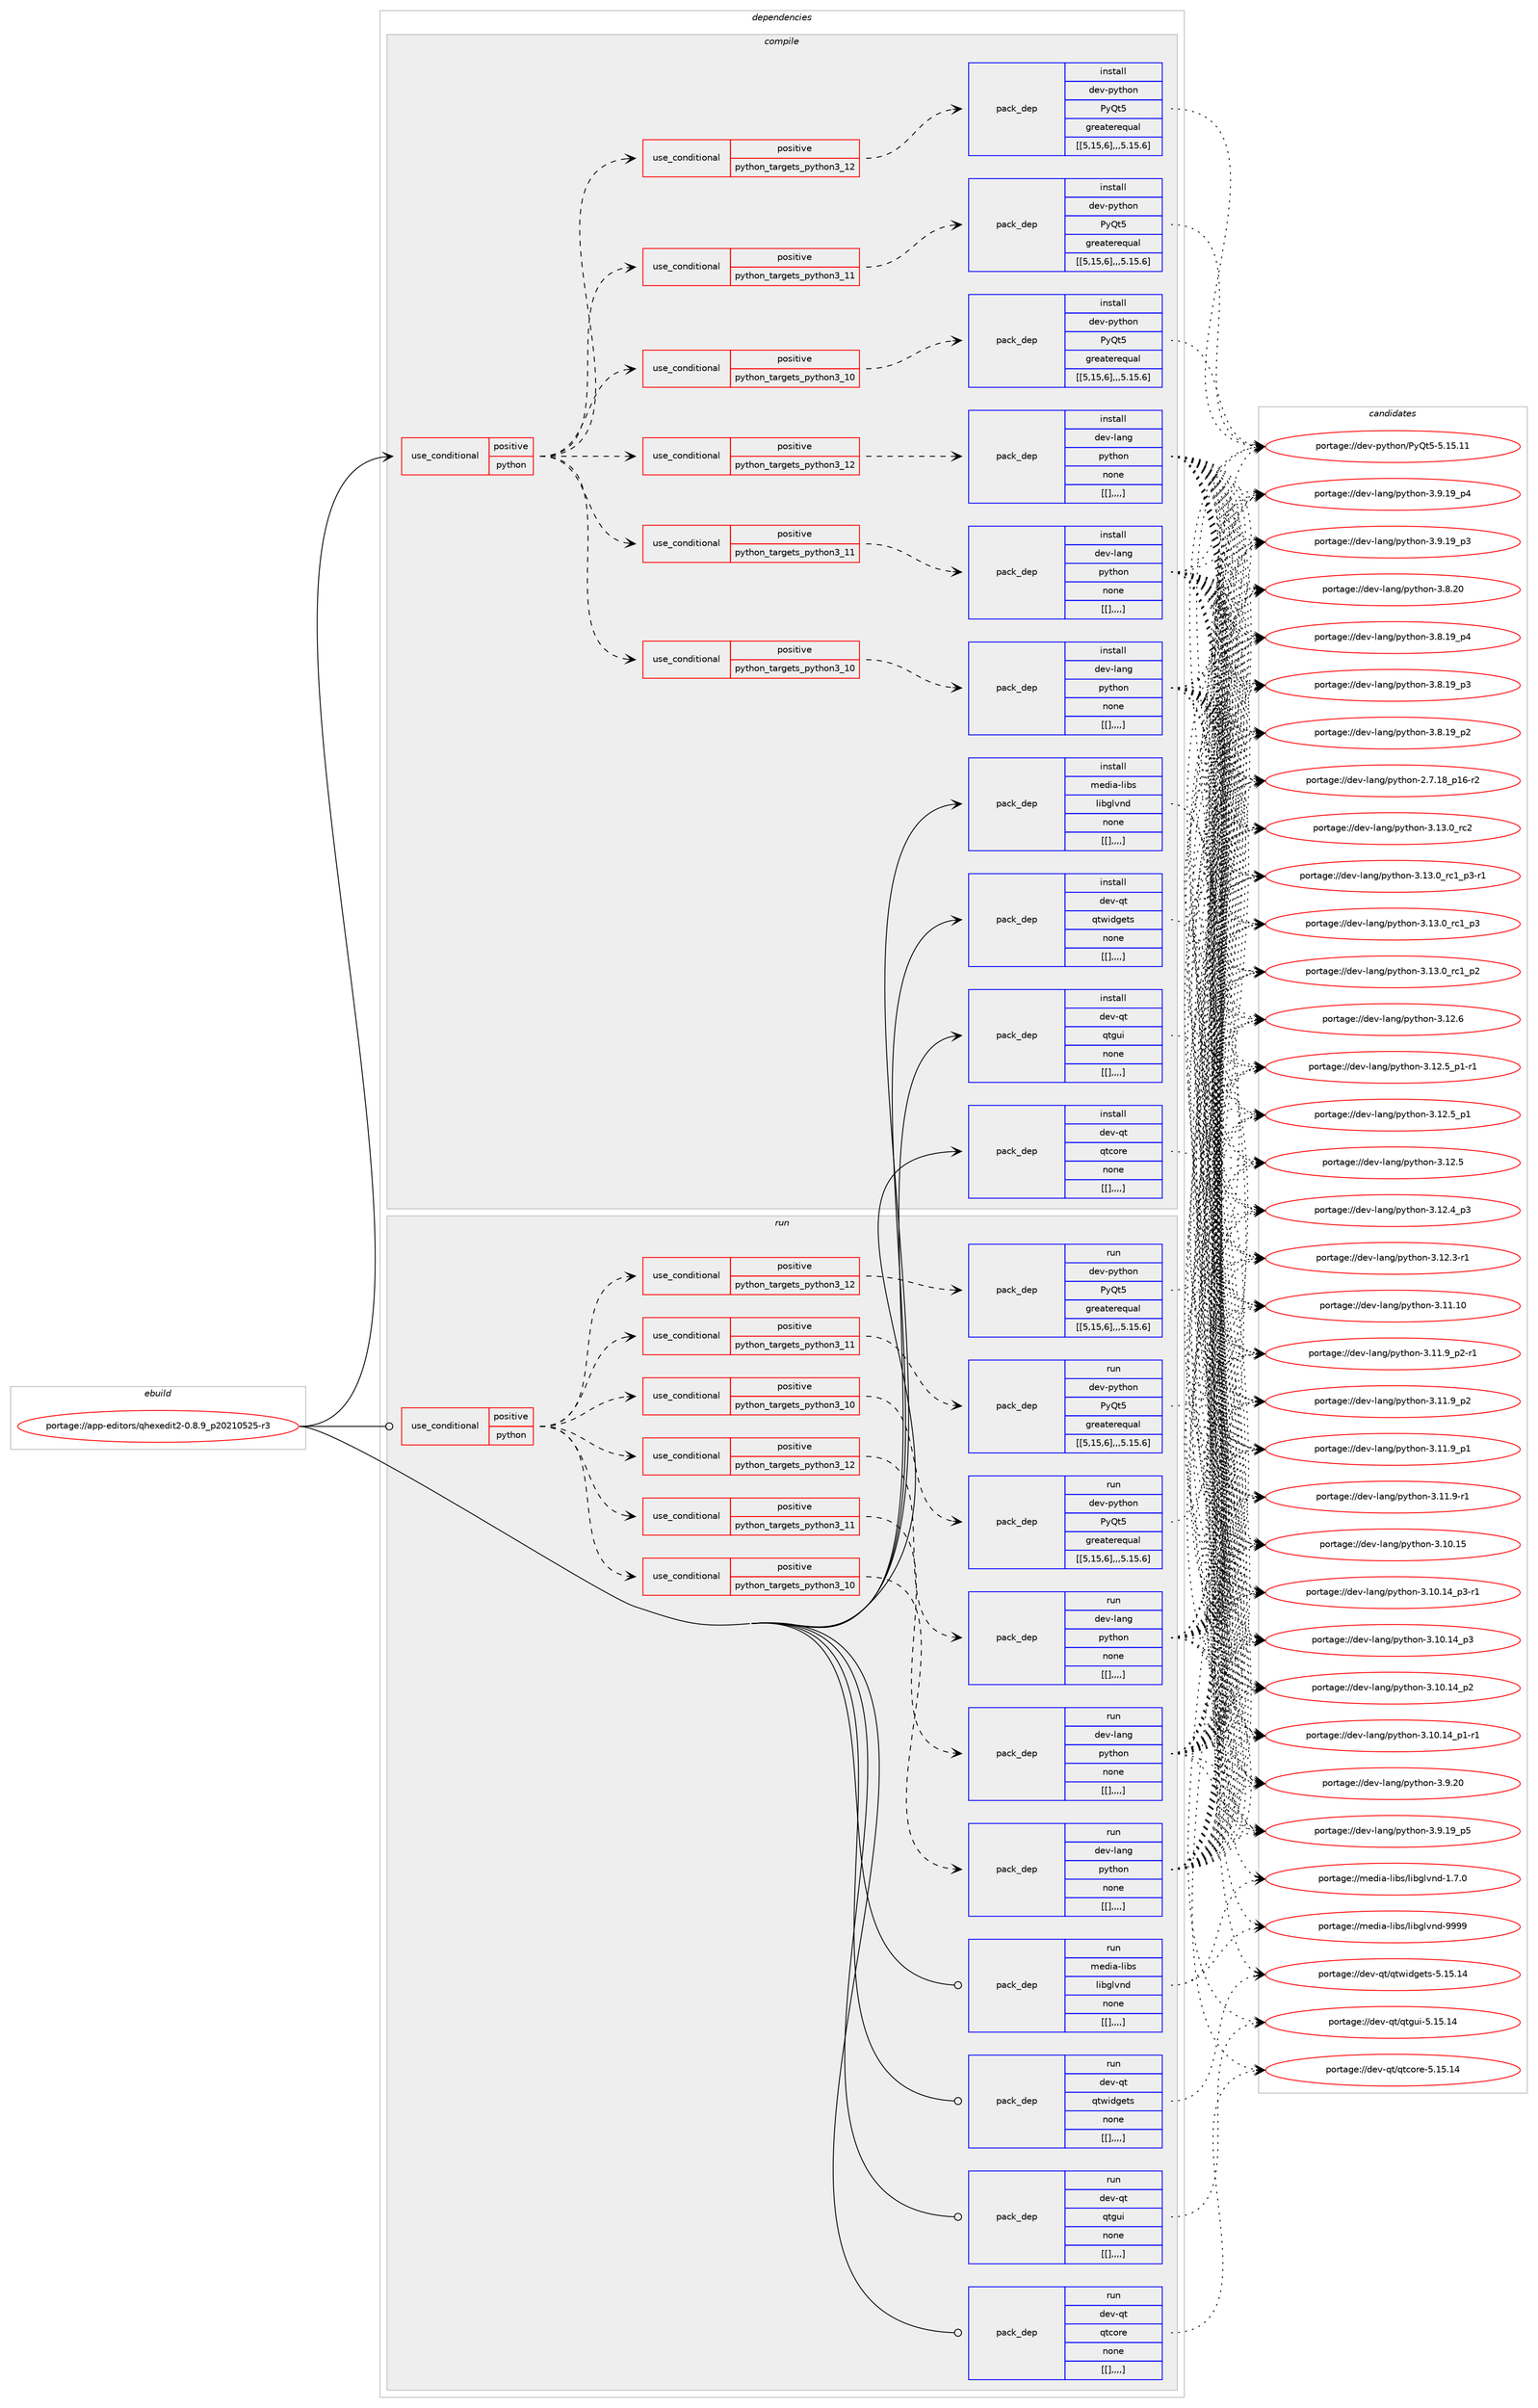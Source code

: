 digraph prolog {

# *************
# Graph options
# *************

newrank=true;
concentrate=true;
compound=true;
graph [rankdir=LR,fontname=Helvetica,fontsize=10,ranksep=1.5];#, ranksep=2.5, nodesep=0.2];
edge  [arrowhead=vee];
node  [fontname=Helvetica,fontsize=10];

# **********
# The ebuild
# **********

subgraph cluster_leftcol {
color=gray;
label=<<i>ebuild</i>>;
id [label="portage://app-editors/qhexedit2-0.8.9_p20210525-r3", color=red, width=4, href="../app-editors/qhexedit2-0.8.9_p20210525-r3.svg"];
}

# ****************
# The dependencies
# ****************

subgraph cluster_midcol {
color=gray;
label=<<i>dependencies</i>>;
subgraph cluster_compile {
fillcolor="#eeeeee";
style=filled;
label=<<i>compile</i>>;
subgraph cond5835 {
dependency20940 [label=<<TABLE BORDER="0" CELLBORDER="1" CELLSPACING="0" CELLPADDING="4"><TR><TD ROWSPAN="3" CELLPADDING="10">use_conditional</TD></TR><TR><TD>positive</TD></TR><TR><TD>python</TD></TR></TABLE>>, shape=none, color=red];
subgraph cond5836 {
dependency20941 [label=<<TABLE BORDER="0" CELLBORDER="1" CELLSPACING="0" CELLPADDING="4"><TR><TD ROWSPAN="3" CELLPADDING="10">use_conditional</TD></TR><TR><TD>positive</TD></TR><TR><TD>python_targets_python3_10</TD></TR></TABLE>>, shape=none, color=red];
subgraph pack14985 {
dependency20942 [label=<<TABLE BORDER="0" CELLBORDER="1" CELLSPACING="0" CELLPADDING="4" WIDTH="220"><TR><TD ROWSPAN="6" CELLPADDING="30">pack_dep</TD></TR><TR><TD WIDTH="110">install</TD></TR><TR><TD>dev-lang</TD></TR><TR><TD>python</TD></TR><TR><TD>none</TD></TR><TR><TD>[[],,,,]</TD></TR></TABLE>>, shape=none, color=blue];
}
dependency20941:e -> dependency20942:w [weight=20,style="dashed",arrowhead="vee"];
}
dependency20940:e -> dependency20941:w [weight=20,style="dashed",arrowhead="vee"];
subgraph cond5837 {
dependency20943 [label=<<TABLE BORDER="0" CELLBORDER="1" CELLSPACING="0" CELLPADDING="4"><TR><TD ROWSPAN="3" CELLPADDING="10">use_conditional</TD></TR><TR><TD>positive</TD></TR><TR><TD>python_targets_python3_11</TD></TR></TABLE>>, shape=none, color=red];
subgraph pack14986 {
dependency20944 [label=<<TABLE BORDER="0" CELLBORDER="1" CELLSPACING="0" CELLPADDING="4" WIDTH="220"><TR><TD ROWSPAN="6" CELLPADDING="30">pack_dep</TD></TR><TR><TD WIDTH="110">install</TD></TR><TR><TD>dev-lang</TD></TR><TR><TD>python</TD></TR><TR><TD>none</TD></TR><TR><TD>[[],,,,]</TD></TR></TABLE>>, shape=none, color=blue];
}
dependency20943:e -> dependency20944:w [weight=20,style="dashed",arrowhead="vee"];
}
dependency20940:e -> dependency20943:w [weight=20,style="dashed",arrowhead="vee"];
subgraph cond5838 {
dependency20945 [label=<<TABLE BORDER="0" CELLBORDER="1" CELLSPACING="0" CELLPADDING="4"><TR><TD ROWSPAN="3" CELLPADDING="10">use_conditional</TD></TR><TR><TD>positive</TD></TR><TR><TD>python_targets_python3_12</TD></TR></TABLE>>, shape=none, color=red];
subgraph pack14987 {
dependency20946 [label=<<TABLE BORDER="0" CELLBORDER="1" CELLSPACING="0" CELLPADDING="4" WIDTH="220"><TR><TD ROWSPAN="6" CELLPADDING="30">pack_dep</TD></TR><TR><TD WIDTH="110">install</TD></TR><TR><TD>dev-lang</TD></TR><TR><TD>python</TD></TR><TR><TD>none</TD></TR><TR><TD>[[],,,,]</TD></TR></TABLE>>, shape=none, color=blue];
}
dependency20945:e -> dependency20946:w [weight=20,style="dashed",arrowhead="vee"];
}
dependency20940:e -> dependency20945:w [weight=20,style="dashed",arrowhead="vee"];
subgraph cond5839 {
dependency20947 [label=<<TABLE BORDER="0" CELLBORDER="1" CELLSPACING="0" CELLPADDING="4"><TR><TD ROWSPAN="3" CELLPADDING="10">use_conditional</TD></TR><TR><TD>positive</TD></TR><TR><TD>python_targets_python3_10</TD></TR></TABLE>>, shape=none, color=red];
subgraph pack14988 {
dependency20948 [label=<<TABLE BORDER="0" CELLBORDER="1" CELLSPACING="0" CELLPADDING="4" WIDTH="220"><TR><TD ROWSPAN="6" CELLPADDING="30">pack_dep</TD></TR><TR><TD WIDTH="110">install</TD></TR><TR><TD>dev-python</TD></TR><TR><TD>PyQt5</TD></TR><TR><TD>greaterequal</TD></TR><TR><TD>[[5,15,6],,,5.15.6]</TD></TR></TABLE>>, shape=none, color=blue];
}
dependency20947:e -> dependency20948:w [weight=20,style="dashed",arrowhead="vee"];
}
dependency20940:e -> dependency20947:w [weight=20,style="dashed",arrowhead="vee"];
subgraph cond5840 {
dependency20949 [label=<<TABLE BORDER="0" CELLBORDER="1" CELLSPACING="0" CELLPADDING="4"><TR><TD ROWSPAN="3" CELLPADDING="10">use_conditional</TD></TR><TR><TD>positive</TD></TR><TR><TD>python_targets_python3_11</TD></TR></TABLE>>, shape=none, color=red];
subgraph pack14989 {
dependency20950 [label=<<TABLE BORDER="0" CELLBORDER="1" CELLSPACING="0" CELLPADDING="4" WIDTH="220"><TR><TD ROWSPAN="6" CELLPADDING="30">pack_dep</TD></TR><TR><TD WIDTH="110">install</TD></TR><TR><TD>dev-python</TD></TR><TR><TD>PyQt5</TD></TR><TR><TD>greaterequal</TD></TR><TR><TD>[[5,15,6],,,5.15.6]</TD></TR></TABLE>>, shape=none, color=blue];
}
dependency20949:e -> dependency20950:w [weight=20,style="dashed",arrowhead="vee"];
}
dependency20940:e -> dependency20949:w [weight=20,style="dashed",arrowhead="vee"];
subgraph cond5841 {
dependency20951 [label=<<TABLE BORDER="0" CELLBORDER="1" CELLSPACING="0" CELLPADDING="4"><TR><TD ROWSPAN="3" CELLPADDING="10">use_conditional</TD></TR><TR><TD>positive</TD></TR><TR><TD>python_targets_python3_12</TD></TR></TABLE>>, shape=none, color=red];
subgraph pack14990 {
dependency20952 [label=<<TABLE BORDER="0" CELLBORDER="1" CELLSPACING="0" CELLPADDING="4" WIDTH="220"><TR><TD ROWSPAN="6" CELLPADDING="30">pack_dep</TD></TR><TR><TD WIDTH="110">install</TD></TR><TR><TD>dev-python</TD></TR><TR><TD>PyQt5</TD></TR><TR><TD>greaterequal</TD></TR><TR><TD>[[5,15,6],,,5.15.6]</TD></TR></TABLE>>, shape=none, color=blue];
}
dependency20951:e -> dependency20952:w [weight=20,style="dashed",arrowhead="vee"];
}
dependency20940:e -> dependency20951:w [weight=20,style="dashed",arrowhead="vee"];
}
id:e -> dependency20940:w [weight=20,style="solid",arrowhead="vee"];
subgraph pack14991 {
dependency20953 [label=<<TABLE BORDER="0" CELLBORDER="1" CELLSPACING="0" CELLPADDING="4" WIDTH="220"><TR><TD ROWSPAN="6" CELLPADDING="30">pack_dep</TD></TR><TR><TD WIDTH="110">install</TD></TR><TR><TD>dev-qt</TD></TR><TR><TD>qtcore</TD></TR><TR><TD>none</TD></TR><TR><TD>[[],,,,]</TD></TR></TABLE>>, shape=none, color=blue];
}
id:e -> dependency20953:w [weight=20,style="solid",arrowhead="vee"];
subgraph pack14992 {
dependency20954 [label=<<TABLE BORDER="0" CELLBORDER="1" CELLSPACING="0" CELLPADDING="4" WIDTH="220"><TR><TD ROWSPAN="6" CELLPADDING="30">pack_dep</TD></TR><TR><TD WIDTH="110">install</TD></TR><TR><TD>dev-qt</TD></TR><TR><TD>qtgui</TD></TR><TR><TD>none</TD></TR><TR><TD>[[],,,,]</TD></TR></TABLE>>, shape=none, color=blue];
}
id:e -> dependency20954:w [weight=20,style="solid",arrowhead="vee"];
subgraph pack14993 {
dependency20955 [label=<<TABLE BORDER="0" CELLBORDER="1" CELLSPACING="0" CELLPADDING="4" WIDTH="220"><TR><TD ROWSPAN="6" CELLPADDING="30">pack_dep</TD></TR><TR><TD WIDTH="110">install</TD></TR><TR><TD>dev-qt</TD></TR><TR><TD>qtwidgets</TD></TR><TR><TD>none</TD></TR><TR><TD>[[],,,,]</TD></TR></TABLE>>, shape=none, color=blue];
}
id:e -> dependency20955:w [weight=20,style="solid",arrowhead="vee"];
subgraph pack14994 {
dependency20956 [label=<<TABLE BORDER="0" CELLBORDER="1" CELLSPACING="0" CELLPADDING="4" WIDTH="220"><TR><TD ROWSPAN="6" CELLPADDING="30">pack_dep</TD></TR><TR><TD WIDTH="110">install</TD></TR><TR><TD>media-libs</TD></TR><TR><TD>libglvnd</TD></TR><TR><TD>none</TD></TR><TR><TD>[[],,,,]</TD></TR></TABLE>>, shape=none, color=blue];
}
id:e -> dependency20956:w [weight=20,style="solid",arrowhead="vee"];
}
subgraph cluster_compileandrun {
fillcolor="#eeeeee";
style=filled;
label=<<i>compile and run</i>>;
}
subgraph cluster_run {
fillcolor="#eeeeee";
style=filled;
label=<<i>run</i>>;
subgraph cond5842 {
dependency20957 [label=<<TABLE BORDER="0" CELLBORDER="1" CELLSPACING="0" CELLPADDING="4"><TR><TD ROWSPAN="3" CELLPADDING="10">use_conditional</TD></TR><TR><TD>positive</TD></TR><TR><TD>python</TD></TR></TABLE>>, shape=none, color=red];
subgraph cond5843 {
dependency20958 [label=<<TABLE BORDER="0" CELLBORDER="1" CELLSPACING="0" CELLPADDING="4"><TR><TD ROWSPAN="3" CELLPADDING="10">use_conditional</TD></TR><TR><TD>positive</TD></TR><TR><TD>python_targets_python3_10</TD></TR></TABLE>>, shape=none, color=red];
subgraph pack14995 {
dependency20959 [label=<<TABLE BORDER="0" CELLBORDER="1" CELLSPACING="0" CELLPADDING="4" WIDTH="220"><TR><TD ROWSPAN="6" CELLPADDING="30">pack_dep</TD></TR><TR><TD WIDTH="110">run</TD></TR><TR><TD>dev-lang</TD></TR><TR><TD>python</TD></TR><TR><TD>none</TD></TR><TR><TD>[[],,,,]</TD></TR></TABLE>>, shape=none, color=blue];
}
dependency20958:e -> dependency20959:w [weight=20,style="dashed",arrowhead="vee"];
}
dependency20957:e -> dependency20958:w [weight=20,style="dashed",arrowhead="vee"];
subgraph cond5844 {
dependency20960 [label=<<TABLE BORDER="0" CELLBORDER="1" CELLSPACING="0" CELLPADDING="4"><TR><TD ROWSPAN="3" CELLPADDING="10">use_conditional</TD></TR><TR><TD>positive</TD></TR><TR><TD>python_targets_python3_11</TD></TR></TABLE>>, shape=none, color=red];
subgraph pack14996 {
dependency20961 [label=<<TABLE BORDER="0" CELLBORDER="1" CELLSPACING="0" CELLPADDING="4" WIDTH="220"><TR><TD ROWSPAN="6" CELLPADDING="30">pack_dep</TD></TR><TR><TD WIDTH="110">run</TD></TR><TR><TD>dev-lang</TD></TR><TR><TD>python</TD></TR><TR><TD>none</TD></TR><TR><TD>[[],,,,]</TD></TR></TABLE>>, shape=none, color=blue];
}
dependency20960:e -> dependency20961:w [weight=20,style="dashed",arrowhead="vee"];
}
dependency20957:e -> dependency20960:w [weight=20,style="dashed",arrowhead="vee"];
subgraph cond5845 {
dependency20962 [label=<<TABLE BORDER="0" CELLBORDER="1" CELLSPACING="0" CELLPADDING="4"><TR><TD ROWSPAN="3" CELLPADDING="10">use_conditional</TD></TR><TR><TD>positive</TD></TR><TR><TD>python_targets_python3_12</TD></TR></TABLE>>, shape=none, color=red];
subgraph pack14997 {
dependency20963 [label=<<TABLE BORDER="0" CELLBORDER="1" CELLSPACING="0" CELLPADDING="4" WIDTH="220"><TR><TD ROWSPAN="6" CELLPADDING="30">pack_dep</TD></TR><TR><TD WIDTH="110">run</TD></TR><TR><TD>dev-lang</TD></TR><TR><TD>python</TD></TR><TR><TD>none</TD></TR><TR><TD>[[],,,,]</TD></TR></TABLE>>, shape=none, color=blue];
}
dependency20962:e -> dependency20963:w [weight=20,style="dashed",arrowhead="vee"];
}
dependency20957:e -> dependency20962:w [weight=20,style="dashed",arrowhead="vee"];
subgraph cond5846 {
dependency20964 [label=<<TABLE BORDER="0" CELLBORDER="1" CELLSPACING="0" CELLPADDING="4"><TR><TD ROWSPAN="3" CELLPADDING="10">use_conditional</TD></TR><TR><TD>positive</TD></TR><TR><TD>python_targets_python3_10</TD></TR></TABLE>>, shape=none, color=red];
subgraph pack14998 {
dependency20965 [label=<<TABLE BORDER="0" CELLBORDER="1" CELLSPACING="0" CELLPADDING="4" WIDTH="220"><TR><TD ROWSPAN="6" CELLPADDING="30">pack_dep</TD></TR><TR><TD WIDTH="110">run</TD></TR><TR><TD>dev-python</TD></TR><TR><TD>PyQt5</TD></TR><TR><TD>greaterequal</TD></TR><TR><TD>[[5,15,6],,,5.15.6]</TD></TR></TABLE>>, shape=none, color=blue];
}
dependency20964:e -> dependency20965:w [weight=20,style="dashed",arrowhead="vee"];
}
dependency20957:e -> dependency20964:w [weight=20,style="dashed",arrowhead="vee"];
subgraph cond5847 {
dependency20966 [label=<<TABLE BORDER="0" CELLBORDER="1" CELLSPACING="0" CELLPADDING="4"><TR><TD ROWSPAN="3" CELLPADDING="10">use_conditional</TD></TR><TR><TD>positive</TD></TR><TR><TD>python_targets_python3_11</TD></TR></TABLE>>, shape=none, color=red];
subgraph pack14999 {
dependency20967 [label=<<TABLE BORDER="0" CELLBORDER="1" CELLSPACING="0" CELLPADDING="4" WIDTH="220"><TR><TD ROWSPAN="6" CELLPADDING="30">pack_dep</TD></TR><TR><TD WIDTH="110">run</TD></TR><TR><TD>dev-python</TD></TR><TR><TD>PyQt5</TD></TR><TR><TD>greaterequal</TD></TR><TR><TD>[[5,15,6],,,5.15.6]</TD></TR></TABLE>>, shape=none, color=blue];
}
dependency20966:e -> dependency20967:w [weight=20,style="dashed",arrowhead="vee"];
}
dependency20957:e -> dependency20966:w [weight=20,style="dashed",arrowhead="vee"];
subgraph cond5848 {
dependency20968 [label=<<TABLE BORDER="0" CELLBORDER="1" CELLSPACING="0" CELLPADDING="4"><TR><TD ROWSPAN="3" CELLPADDING="10">use_conditional</TD></TR><TR><TD>positive</TD></TR><TR><TD>python_targets_python3_12</TD></TR></TABLE>>, shape=none, color=red];
subgraph pack15000 {
dependency20969 [label=<<TABLE BORDER="0" CELLBORDER="1" CELLSPACING="0" CELLPADDING="4" WIDTH="220"><TR><TD ROWSPAN="6" CELLPADDING="30">pack_dep</TD></TR><TR><TD WIDTH="110">run</TD></TR><TR><TD>dev-python</TD></TR><TR><TD>PyQt5</TD></TR><TR><TD>greaterequal</TD></TR><TR><TD>[[5,15,6],,,5.15.6]</TD></TR></TABLE>>, shape=none, color=blue];
}
dependency20968:e -> dependency20969:w [weight=20,style="dashed",arrowhead="vee"];
}
dependency20957:e -> dependency20968:w [weight=20,style="dashed",arrowhead="vee"];
}
id:e -> dependency20957:w [weight=20,style="solid",arrowhead="odot"];
subgraph pack15001 {
dependency20970 [label=<<TABLE BORDER="0" CELLBORDER="1" CELLSPACING="0" CELLPADDING="4" WIDTH="220"><TR><TD ROWSPAN="6" CELLPADDING="30">pack_dep</TD></TR><TR><TD WIDTH="110">run</TD></TR><TR><TD>dev-qt</TD></TR><TR><TD>qtcore</TD></TR><TR><TD>none</TD></TR><TR><TD>[[],,,,]</TD></TR></TABLE>>, shape=none, color=blue];
}
id:e -> dependency20970:w [weight=20,style="solid",arrowhead="odot"];
subgraph pack15002 {
dependency20971 [label=<<TABLE BORDER="0" CELLBORDER="1" CELLSPACING="0" CELLPADDING="4" WIDTH="220"><TR><TD ROWSPAN="6" CELLPADDING="30">pack_dep</TD></TR><TR><TD WIDTH="110">run</TD></TR><TR><TD>dev-qt</TD></TR><TR><TD>qtgui</TD></TR><TR><TD>none</TD></TR><TR><TD>[[],,,,]</TD></TR></TABLE>>, shape=none, color=blue];
}
id:e -> dependency20971:w [weight=20,style="solid",arrowhead="odot"];
subgraph pack15003 {
dependency20972 [label=<<TABLE BORDER="0" CELLBORDER="1" CELLSPACING="0" CELLPADDING="4" WIDTH="220"><TR><TD ROWSPAN="6" CELLPADDING="30">pack_dep</TD></TR><TR><TD WIDTH="110">run</TD></TR><TR><TD>dev-qt</TD></TR><TR><TD>qtwidgets</TD></TR><TR><TD>none</TD></TR><TR><TD>[[],,,,]</TD></TR></TABLE>>, shape=none, color=blue];
}
id:e -> dependency20972:w [weight=20,style="solid",arrowhead="odot"];
subgraph pack15004 {
dependency20973 [label=<<TABLE BORDER="0" CELLBORDER="1" CELLSPACING="0" CELLPADDING="4" WIDTH="220"><TR><TD ROWSPAN="6" CELLPADDING="30">pack_dep</TD></TR><TR><TD WIDTH="110">run</TD></TR><TR><TD>media-libs</TD></TR><TR><TD>libglvnd</TD></TR><TR><TD>none</TD></TR><TR><TD>[[],,,,]</TD></TR></TABLE>>, shape=none, color=blue];
}
id:e -> dependency20973:w [weight=20,style="solid",arrowhead="odot"];
}
}

# **************
# The candidates
# **************

subgraph cluster_choices {
rank=same;
color=gray;
label=<<i>candidates</i>>;

subgraph choice14985 {
color=black;
nodesep=1;
choice10010111845108971101034711212111610411111045514649514648951149950 [label="portage://dev-lang/python-3.13.0_rc2", color=red, width=4,href="../dev-lang/python-3.13.0_rc2.svg"];
choice1001011184510897110103471121211161041111104551464951464895114994995112514511449 [label="portage://dev-lang/python-3.13.0_rc1_p3-r1", color=red, width=4,href="../dev-lang/python-3.13.0_rc1_p3-r1.svg"];
choice100101118451089711010347112121116104111110455146495146489511499499511251 [label="portage://dev-lang/python-3.13.0_rc1_p3", color=red, width=4,href="../dev-lang/python-3.13.0_rc1_p3.svg"];
choice100101118451089711010347112121116104111110455146495146489511499499511250 [label="portage://dev-lang/python-3.13.0_rc1_p2", color=red, width=4,href="../dev-lang/python-3.13.0_rc1_p2.svg"];
choice10010111845108971101034711212111610411111045514649504654 [label="portage://dev-lang/python-3.12.6", color=red, width=4,href="../dev-lang/python-3.12.6.svg"];
choice1001011184510897110103471121211161041111104551464950465395112494511449 [label="portage://dev-lang/python-3.12.5_p1-r1", color=red, width=4,href="../dev-lang/python-3.12.5_p1-r1.svg"];
choice100101118451089711010347112121116104111110455146495046539511249 [label="portage://dev-lang/python-3.12.5_p1", color=red, width=4,href="../dev-lang/python-3.12.5_p1.svg"];
choice10010111845108971101034711212111610411111045514649504653 [label="portage://dev-lang/python-3.12.5", color=red, width=4,href="../dev-lang/python-3.12.5.svg"];
choice100101118451089711010347112121116104111110455146495046529511251 [label="portage://dev-lang/python-3.12.4_p3", color=red, width=4,href="../dev-lang/python-3.12.4_p3.svg"];
choice100101118451089711010347112121116104111110455146495046514511449 [label="portage://dev-lang/python-3.12.3-r1", color=red, width=4,href="../dev-lang/python-3.12.3-r1.svg"];
choice1001011184510897110103471121211161041111104551464949464948 [label="portage://dev-lang/python-3.11.10", color=red, width=4,href="../dev-lang/python-3.11.10.svg"];
choice1001011184510897110103471121211161041111104551464949465795112504511449 [label="portage://dev-lang/python-3.11.9_p2-r1", color=red, width=4,href="../dev-lang/python-3.11.9_p2-r1.svg"];
choice100101118451089711010347112121116104111110455146494946579511250 [label="portage://dev-lang/python-3.11.9_p2", color=red, width=4,href="../dev-lang/python-3.11.9_p2.svg"];
choice100101118451089711010347112121116104111110455146494946579511249 [label="portage://dev-lang/python-3.11.9_p1", color=red, width=4,href="../dev-lang/python-3.11.9_p1.svg"];
choice100101118451089711010347112121116104111110455146494946574511449 [label="portage://dev-lang/python-3.11.9-r1", color=red, width=4,href="../dev-lang/python-3.11.9-r1.svg"];
choice1001011184510897110103471121211161041111104551464948464953 [label="portage://dev-lang/python-3.10.15", color=red, width=4,href="../dev-lang/python-3.10.15.svg"];
choice100101118451089711010347112121116104111110455146494846495295112514511449 [label="portage://dev-lang/python-3.10.14_p3-r1", color=red, width=4,href="../dev-lang/python-3.10.14_p3-r1.svg"];
choice10010111845108971101034711212111610411111045514649484649529511251 [label="portage://dev-lang/python-3.10.14_p3", color=red, width=4,href="../dev-lang/python-3.10.14_p3.svg"];
choice10010111845108971101034711212111610411111045514649484649529511250 [label="portage://dev-lang/python-3.10.14_p2", color=red, width=4,href="../dev-lang/python-3.10.14_p2.svg"];
choice100101118451089711010347112121116104111110455146494846495295112494511449 [label="portage://dev-lang/python-3.10.14_p1-r1", color=red, width=4,href="../dev-lang/python-3.10.14_p1-r1.svg"];
choice10010111845108971101034711212111610411111045514657465048 [label="portage://dev-lang/python-3.9.20", color=red, width=4,href="../dev-lang/python-3.9.20.svg"];
choice100101118451089711010347112121116104111110455146574649579511253 [label="portage://dev-lang/python-3.9.19_p5", color=red, width=4,href="../dev-lang/python-3.9.19_p5.svg"];
choice100101118451089711010347112121116104111110455146574649579511252 [label="portage://dev-lang/python-3.9.19_p4", color=red, width=4,href="../dev-lang/python-3.9.19_p4.svg"];
choice100101118451089711010347112121116104111110455146574649579511251 [label="portage://dev-lang/python-3.9.19_p3", color=red, width=4,href="../dev-lang/python-3.9.19_p3.svg"];
choice10010111845108971101034711212111610411111045514656465048 [label="portage://dev-lang/python-3.8.20", color=red, width=4,href="../dev-lang/python-3.8.20.svg"];
choice100101118451089711010347112121116104111110455146564649579511252 [label="portage://dev-lang/python-3.8.19_p4", color=red, width=4,href="../dev-lang/python-3.8.19_p4.svg"];
choice100101118451089711010347112121116104111110455146564649579511251 [label="portage://dev-lang/python-3.8.19_p3", color=red, width=4,href="../dev-lang/python-3.8.19_p3.svg"];
choice100101118451089711010347112121116104111110455146564649579511250 [label="portage://dev-lang/python-3.8.19_p2", color=red, width=4,href="../dev-lang/python-3.8.19_p2.svg"];
choice100101118451089711010347112121116104111110455046554649569511249544511450 [label="portage://dev-lang/python-2.7.18_p16-r2", color=red, width=4,href="../dev-lang/python-2.7.18_p16-r2.svg"];
dependency20942:e -> choice10010111845108971101034711212111610411111045514649514648951149950:w [style=dotted,weight="100"];
dependency20942:e -> choice1001011184510897110103471121211161041111104551464951464895114994995112514511449:w [style=dotted,weight="100"];
dependency20942:e -> choice100101118451089711010347112121116104111110455146495146489511499499511251:w [style=dotted,weight="100"];
dependency20942:e -> choice100101118451089711010347112121116104111110455146495146489511499499511250:w [style=dotted,weight="100"];
dependency20942:e -> choice10010111845108971101034711212111610411111045514649504654:w [style=dotted,weight="100"];
dependency20942:e -> choice1001011184510897110103471121211161041111104551464950465395112494511449:w [style=dotted,weight="100"];
dependency20942:e -> choice100101118451089711010347112121116104111110455146495046539511249:w [style=dotted,weight="100"];
dependency20942:e -> choice10010111845108971101034711212111610411111045514649504653:w [style=dotted,weight="100"];
dependency20942:e -> choice100101118451089711010347112121116104111110455146495046529511251:w [style=dotted,weight="100"];
dependency20942:e -> choice100101118451089711010347112121116104111110455146495046514511449:w [style=dotted,weight="100"];
dependency20942:e -> choice1001011184510897110103471121211161041111104551464949464948:w [style=dotted,weight="100"];
dependency20942:e -> choice1001011184510897110103471121211161041111104551464949465795112504511449:w [style=dotted,weight="100"];
dependency20942:e -> choice100101118451089711010347112121116104111110455146494946579511250:w [style=dotted,weight="100"];
dependency20942:e -> choice100101118451089711010347112121116104111110455146494946579511249:w [style=dotted,weight="100"];
dependency20942:e -> choice100101118451089711010347112121116104111110455146494946574511449:w [style=dotted,weight="100"];
dependency20942:e -> choice1001011184510897110103471121211161041111104551464948464953:w [style=dotted,weight="100"];
dependency20942:e -> choice100101118451089711010347112121116104111110455146494846495295112514511449:w [style=dotted,weight="100"];
dependency20942:e -> choice10010111845108971101034711212111610411111045514649484649529511251:w [style=dotted,weight="100"];
dependency20942:e -> choice10010111845108971101034711212111610411111045514649484649529511250:w [style=dotted,weight="100"];
dependency20942:e -> choice100101118451089711010347112121116104111110455146494846495295112494511449:w [style=dotted,weight="100"];
dependency20942:e -> choice10010111845108971101034711212111610411111045514657465048:w [style=dotted,weight="100"];
dependency20942:e -> choice100101118451089711010347112121116104111110455146574649579511253:w [style=dotted,weight="100"];
dependency20942:e -> choice100101118451089711010347112121116104111110455146574649579511252:w [style=dotted,weight="100"];
dependency20942:e -> choice100101118451089711010347112121116104111110455146574649579511251:w [style=dotted,weight="100"];
dependency20942:e -> choice10010111845108971101034711212111610411111045514656465048:w [style=dotted,weight="100"];
dependency20942:e -> choice100101118451089711010347112121116104111110455146564649579511252:w [style=dotted,weight="100"];
dependency20942:e -> choice100101118451089711010347112121116104111110455146564649579511251:w [style=dotted,weight="100"];
dependency20942:e -> choice100101118451089711010347112121116104111110455146564649579511250:w [style=dotted,weight="100"];
dependency20942:e -> choice100101118451089711010347112121116104111110455046554649569511249544511450:w [style=dotted,weight="100"];
}
subgraph choice14986 {
color=black;
nodesep=1;
choice10010111845108971101034711212111610411111045514649514648951149950 [label="portage://dev-lang/python-3.13.0_rc2", color=red, width=4,href="../dev-lang/python-3.13.0_rc2.svg"];
choice1001011184510897110103471121211161041111104551464951464895114994995112514511449 [label="portage://dev-lang/python-3.13.0_rc1_p3-r1", color=red, width=4,href="../dev-lang/python-3.13.0_rc1_p3-r1.svg"];
choice100101118451089711010347112121116104111110455146495146489511499499511251 [label="portage://dev-lang/python-3.13.0_rc1_p3", color=red, width=4,href="../dev-lang/python-3.13.0_rc1_p3.svg"];
choice100101118451089711010347112121116104111110455146495146489511499499511250 [label="portage://dev-lang/python-3.13.0_rc1_p2", color=red, width=4,href="../dev-lang/python-3.13.0_rc1_p2.svg"];
choice10010111845108971101034711212111610411111045514649504654 [label="portage://dev-lang/python-3.12.6", color=red, width=4,href="../dev-lang/python-3.12.6.svg"];
choice1001011184510897110103471121211161041111104551464950465395112494511449 [label="portage://dev-lang/python-3.12.5_p1-r1", color=red, width=4,href="../dev-lang/python-3.12.5_p1-r1.svg"];
choice100101118451089711010347112121116104111110455146495046539511249 [label="portage://dev-lang/python-3.12.5_p1", color=red, width=4,href="../dev-lang/python-3.12.5_p1.svg"];
choice10010111845108971101034711212111610411111045514649504653 [label="portage://dev-lang/python-3.12.5", color=red, width=4,href="../dev-lang/python-3.12.5.svg"];
choice100101118451089711010347112121116104111110455146495046529511251 [label="portage://dev-lang/python-3.12.4_p3", color=red, width=4,href="../dev-lang/python-3.12.4_p3.svg"];
choice100101118451089711010347112121116104111110455146495046514511449 [label="portage://dev-lang/python-3.12.3-r1", color=red, width=4,href="../dev-lang/python-3.12.3-r1.svg"];
choice1001011184510897110103471121211161041111104551464949464948 [label="portage://dev-lang/python-3.11.10", color=red, width=4,href="../dev-lang/python-3.11.10.svg"];
choice1001011184510897110103471121211161041111104551464949465795112504511449 [label="portage://dev-lang/python-3.11.9_p2-r1", color=red, width=4,href="../dev-lang/python-3.11.9_p2-r1.svg"];
choice100101118451089711010347112121116104111110455146494946579511250 [label="portage://dev-lang/python-3.11.9_p2", color=red, width=4,href="../dev-lang/python-3.11.9_p2.svg"];
choice100101118451089711010347112121116104111110455146494946579511249 [label="portage://dev-lang/python-3.11.9_p1", color=red, width=4,href="../dev-lang/python-3.11.9_p1.svg"];
choice100101118451089711010347112121116104111110455146494946574511449 [label="portage://dev-lang/python-3.11.9-r1", color=red, width=4,href="../dev-lang/python-3.11.9-r1.svg"];
choice1001011184510897110103471121211161041111104551464948464953 [label="portage://dev-lang/python-3.10.15", color=red, width=4,href="../dev-lang/python-3.10.15.svg"];
choice100101118451089711010347112121116104111110455146494846495295112514511449 [label="portage://dev-lang/python-3.10.14_p3-r1", color=red, width=4,href="../dev-lang/python-3.10.14_p3-r1.svg"];
choice10010111845108971101034711212111610411111045514649484649529511251 [label="portage://dev-lang/python-3.10.14_p3", color=red, width=4,href="../dev-lang/python-3.10.14_p3.svg"];
choice10010111845108971101034711212111610411111045514649484649529511250 [label="portage://dev-lang/python-3.10.14_p2", color=red, width=4,href="../dev-lang/python-3.10.14_p2.svg"];
choice100101118451089711010347112121116104111110455146494846495295112494511449 [label="portage://dev-lang/python-3.10.14_p1-r1", color=red, width=4,href="../dev-lang/python-3.10.14_p1-r1.svg"];
choice10010111845108971101034711212111610411111045514657465048 [label="portage://dev-lang/python-3.9.20", color=red, width=4,href="../dev-lang/python-3.9.20.svg"];
choice100101118451089711010347112121116104111110455146574649579511253 [label="portage://dev-lang/python-3.9.19_p5", color=red, width=4,href="../dev-lang/python-3.9.19_p5.svg"];
choice100101118451089711010347112121116104111110455146574649579511252 [label="portage://dev-lang/python-3.9.19_p4", color=red, width=4,href="../dev-lang/python-3.9.19_p4.svg"];
choice100101118451089711010347112121116104111110455146574649579511251 [label="portage://dev-lang/python-3.9.19_p3", color=red, width=4,href="../dev-lang/python-3.9.19_p3.svg"];
choice10010111845108971101034711212111610411111045514656465048 [label="portage://dev-lang/python-3.8.20", color=red, width=4,href="../dev-lang/python-3.8.20.svg"];
choice100101118451089711010347112121116104111110455146564649579511252 [label="portage://dev-lang/python-3.8.19_p4", color=red, width=4,href="../dev-lang/python-3.8.19_p4.svg"];
choice100101118451089711010347112121116104111110455146564649579511251 [label="portage://dev-lang/python-3.8.19_p3", color=red, width=4,href="../dev-lang/python-3.8.19_p3.svg"];
choice100101118451089711010347112121116104111110455146564649579511250 [label="portage://dev-lang/python-3.8.19_p2", color=red, width=4,href="../dev-lang/python-3.8.19_p2.svg"];
choice100101118451089711010347112121116104111110455046554649569511249544511450 [label="portage://dev-lang/python-2.7.18_p16-r2", color=red, width=4,href="../dev-lang/python-2.7.18_p16-r2.svg"];
dependency20944:e -> choice10010111845108971101034711212111610411111045514649514648951149950:w [style=dotted,weight="100"];
dependency20944:e -> choice1001011184510897110103471121211161041111104551464951464895114994995112514511449:w [style=dotted,weight="100"];
dependency20944:e -> choice100101118451089711010347112121116104111110455146495146489511499499511251:w [style=dotted,weight="100"];
dependency20944:e -> choice100101118451089711010347112121116104111110455146495146489511499499511250:w [style=dotted,weight="100"];
dependency20944:e -> choice10010111845108971101034711212111610411111045514649504654:w [style=dotted,weight="100"];
dependency20944:e -> choice1001011184510897110103471121211161041111104551464950465395112494511449:w [style=dotted,weight="100"];
dependency20944:e -> choice100101118451089711010347112121116104111110455146495046539511249:w [style=dotted,weight="100"];
dependency20944:e -> choice10010111845108971101034711212111610411111045514649504653:w [style=dotted,weight="100"];
dependency20944:e -> choice100101118451089711010347112121116104111110455146495046529511251:w [style=dotted,weight="100"];
dependency20944:e -> choice100101118451089711010347112121116104111110455146495046514511449:w [style=dotted,weight="100"];
dependency20944:e -> choice1001011184510897110103471121211161041111104551464949464948:w [style=dotted,weight="100"];
dependency20944:e -> choice1001011184510897110103471121211161041111104551464949465795112504511449:w [style=dotted,weight="100"];
dependency20944:e -> choice100101118451089711010347112121116104111110455146494946579511250:w [style=dotted,weight="100"];
dependency20944:e -> choice100101118451089711010347112121116104111110455146494946579511249:w [style=dotted,weight="100"];
dependency20944:e -> choice100101118451089711010347112121116104111110455146494946574511449:w [style=dotted,weight="100"];
dependency20944:e -> choice1001011184510897110103471121211161041111104551464948464953:w [style=dotted,weight="100"];
dependency20944:e -> choice100101118451089711010347112121116104111110455146494846495295112514511449:w [style=dotted,weight="100"];
dependency20944:e -> choice10010111845108971101034711212111610411111045514649484649529511251:w [style=dotted,weight="100"];
dependency20944:e -> choice10010111845108971101034711212111610411111045514649484649529511250:w [style=dotted,weight="100"];
dependency20944:e -> choice100101118451089711010347112121116104111110455146494846495295112494511449:w [style=dotted,weight="100"];
dependency20944:e -> choice10010111845108971101034711212111610411111045514657465048:w [style=dotted,weight="100"];
dependency20944:e -> choice100101118451089711010347112121116104111110455146574649579511253:w [style=dotted,weight="100"];
dependency20944:e -> choice100101118451089711010347112121116104111110455146574649579511252:w [style=dotted,weight="100"];
dependency20944:e -> choice100101118451089711010347112121116104111110455146574649579511251:w [style=dotted,weight="100"];
dependency20944:e -> choice10010111845108971101034711212111610411111045514656465048:w [style=dotted,weight="100"];
dependency20944:e -> choice100101118451089711010347112121116104111110455146564649579511252:w [style=dotted,weight="100"];
dependency20944:e -> choice100101118451089711010347112121116104111110455146564649579511251:w [style=dotted,weight="100"];
dependency20944:e -> choice100101118451089711010347112121116104111110455146564649579511250:w [style=dotted,weight="100"];
dependency20944:e -> choice100101118451089711010347112121116104111110455046554649569511249544511450:w [style=dotted,weight="100"];
}
subgraph choice14987 {
color=black;
nodesep=1;
choice10010111845108971101034711212111610411111045514649514648951149950 [label="portage://dev-lang/python-3.13.0_rc2", color=red, width=4,href="../dev-lang/python-3.13.0_rc2.svg"];
choice1001011184510897110103471121211161041111104551464951464895114994995112514511449 [label="portage://dev-lang/python-3.13.0_rc1_p3-r1", color=red, width=4,href="../dev-lang/python-3.13.0_rc1_p3-r1.svg"];
choice100101118451089711010347112121116104111110455146495146489511499499511251 [label="portage://dev-lang/python-3.13.0_rc1_p3", color=red, width=4,href="../dev-lang/python-3.13.0_rc1_p3.svg"];
choice100101118451089711010347112121116104111110455146495146489511499499511250 [label="portage://dev-lang/python-3.13.0_rc1_p2", color=red, width=4,href="../dev-lang/python-3.13.0_rc1_p2.svg"];
choice10010111845108971101034711212111610411111045514649504654 [label="portage://dev-lang/python-3.12.6", color=red, width=4,href="../dev-lang/python-3.12.6.svg"];
choice1001011184510897110103471121211161041111104551464950465395112494511449 [label="portage://dev-lang/python-3.12.5_p1-r1", color=red, width=4,href="../dev-lang/python-3.12.5_p1-r1.svg"];
choice100101118451089711010347112121116104111110455146495046539511249 [label="portage://dev-lang/python-3.12.5_p1", color=red, width=4,href="../dev-lang/python-3.12.5_p1.svg"];
choice10010111845108971101034711212111610411111045514649504653 [label="portage://dev-lang/python-3.12.5", color=red, width=4,href="../dev-lang/python-3.12.5.svg"];
choice100101118451089711010347112121116104111110455146495046529511251 [label="portage://dev-lang/python-3.12.4_p3", color=red, width=4,href="../dev-lang/python-3.12.4_p3.svg"];
choice100101118451089711010347112121116104111110455146495046514511449 [label="portage://dev-lang/python-3.12.3-r1", color=red, width=4,href="../dev-lang/python-3.12.3-r1.svg"];
choice1001011184510897110103471121211161041111104551464949464948 [label="portage://dev-lang/python-3.11.10", color=red, width=4,href="../dev-lang/python-3.11.10.svg"];
choice1001011184510897110103471121211161041111104551464949465795112504511449 [label="portage://dev-lang/python-3.11.9_p2-r1", color=red, width=4,href="../dev-lang/python-3.11.9_p2-r1.svg"];
choice100101118451089711010347112121116104111110455146494946579511250 [label="portage://dev-lang/python-3.11.9_p2", color=red, width=4,href="../dev-lang/python-3.11.9_p2.svg"];
choice100101118451089711010347112121116104111110455146494946579511249 [label="portage://dev-lang/python-3.11.9_p1", color=red, width=4,href="../dev-lang/python-3.11.9_p1.svg"];
choice100101118451089711010347112121116104111110455146494946574511449 [label="portage://dev-lang/python-3.11.9-r1", color=red, width=4,href="../dev-lang/python-3.11.9-r1.svg"];
choice1001011184510897110103471121211161041111104551464948464953 [label="portage://dev-lang/python-3.10.15", color=red, width=4,href="../dev-lang/python-3.10.15.svg"];
choice100101118451089711010347112121116104111110455146494846495295112514511449 [label="portage://dev-lang/python-3.10.14_p3-r1", color=red, width=4,href="../dev-lang/python-3.10.14_p3-r1.svg"];
choice10010111845108971101034711212111610411111045514649484649529511251 [label="portage://dev-lang/python-3.10.14_p3", color=red, width=4,href="../dev-lang/python-3.10.14_p3.svg"];
choice10010111845108971101034711212111610411111045514649484649529511250 [label="portage://dev-lang/python-3.10.14_p2", color=red, width=4,href="../dev-lang/python-3.10.14_p2.svg"];
choice100101118451089711010347112121116104111110455146494846495295112494511449 [label="portage://dev-lang/python-3.10.14_p1-r1", color=red, width=4,href="../dev-lang/python-3.10.14_p1-r1.svg"];
choice10010111845108971101034711212111610411111045514657465048 [label="portage://dev-lang/python-3.9.20", color=red, width=4,href="../dev-lang/python-3.9.20.svg"];
choice100101118451089711010347112121116104111110455146574649579511253 [label="portage://dev-lang/python-3.9.19_p5", color=red, width=4,href="../dev-lang/python-3.9.19_p5.svg"];
choice100101118451089711010347112121116104111110455146574649579511252 [label="portage://dev-lang/python-3.9.19_p4", color=red, width=4,href="../dev-lang/python-3.9.19_p4.svg"];
choice100101118451089711010347112121116104111110455146574649579511251 [label="portage://dev-lang/python-3.9.19_p3", color=red, width=4,href="../dev-lang/python-3.9.19_p3.svg"];
choice10010111845108971101034711212111610411111045514656465048 [label="portage://dev-lang/python-3.8.20", color=red, width=4,href="../dev-lang/python-3.8.20.svg"];
choice100101118451089711010347112121116104111110455146564649579511252 [label="portage://dev-lang/python-3.8.19_p4", color=red, width=4,href="../dev-lang/python-3.8.19_p4.svg"];
choice100101118451089711010347112121116104111110455146564649579511251 [label="portage://dev-lang/python-3.8.19_p3", color=red, width=4,href="../dev-lang/python-3.8.19_p3.svg"];
choice100101118451089711010347112121116104111110455146564649579511250 [label="portage://dev-lang/python-3.8.19_p2", color=red, width=4,href="../dev-lang/python-3.8.19_p2.svg"];
choice100101118451089711010347112121116104111110455046554649569511249544511450 [label="portage://dev-lang/python-2.7.18_p16-r2", color=red, width=4,href="../dev-lang/python-2.7.18_p16-r2.svg"];
dependency20946:e -> choice10010111845108971101034711212111610411111045514649514648951149950:w [style=dotted,weight="100"];
dependency20946:e -> choice1001011184510897110103471121211161041111104551464951464895114994995112514511449:w [style=dotted,weight="100"];
dependency20946:e -> choice100101118451089711010347112121116104111110455146495146489511499499511251:w [style=dotted,weight="100"];
dependency20946:e -> choice100101118451089711010347112121116104111110455146495146489511499499511250:w [style=dotted,weight="100"];
dependency20946:e -> choice10010111845108971101034711212111610411111045514649504654:w [style=dotted,weight="100"];
dependency20946:e -> choice1001011184510897110103471121211161041111104551464950465395112494511449:w [style=dotted,weight="100"];
dependency20946:e -> choice100101118451089711010347112121116104111110455146495046539511249:w [style=dotted,weight="100"];
dependency20946:e -> choice10010111845108971101034711212111610411111045514649504653:w [style=dotted,weight="100"];
dependency20946:e -> choice100101118451089711010347112121116104111110455146495046529511251:w [style=dotted,weight="100"];
dependency20946:e -> choice100101118451089711010347112121116104111110455146495046514511449:w [style=dotted,weight="100"];
dependency20946:e -> choice1001011184510897110103471121211161041111104551464949464948:w [style=dotted,weight="100"];
dependency20946:e -> choice1001011184510897110103471121211161041111104551464949465795112504511449:w [style=dotted,weight="100"];
dependency20946:e -> choice100101118451089711010347112121116104111110455146494946579511250:w [style=dotted,weight="100"];
dependency20946:e -> choice100101118451089711010347112121116104111110455146494946579511249:w [style=dotted,weight="100"];
dependency20946:e -> choice100101118451089711010347112121116104111110455146494946574511449:w [style=dotted,weight="100"];
dependency20946:e -> choice1001011184510897110103471121211161041111104551464948464953:w [style=dotted,weight="100"];
dependency20946:e -> choice100101118451089711010347112121116104111110455146494846495295112514511449:w [style=dotted,weight="100"];
dependency20946:e -> choice10010111845108971101034711212111610411111045514649484649529511251:w [style=dotted,weight="100"];
dependency20946:e -> choice10010111845108971101034711212111610411111045514649484649529511250:w [style=dotted,weight="100"];
dependency20946:e -> choice100101118451089711010347112121116104111110455146494846495295112494511449:w [style=dotted,weight="100"];
dependency20946:e -> choice10010111845108971101034711212111610411111045514657465048:w [style=dotted,weight="100"];
dependency20946:e -> choice100101118451089711010347112121116104111110455146574649579511253:w [style=dotted,weight="100"];
dependency20946:e -> choice100101118451089711010347112121116104111110455146574649579511252:w [style=dotted,weight="100"];
dependency20946:e -> choice100101118451089711010347112121116104111110455146574649579511251:w [style=dotted,weight="100"];
dependency20946:e -> choice10010111845108971101034711212111610411111045514656465048:w [style=dotted,weight="100"];
dependency20946:e -> choice100101118451089711010347112121116104111110455146564649579511252:w [style=dotted,weight="100"];
dependency20946:e -> choice100101118451089711010347112121116104111110455146564649579511251:w [style=dotted,weight="100"];
dependency20946:e -> choice100101118451089711010347112121116104111110455146564649579511250:w [style=dotted,weight="100"];
dependency20946:e -> choice100101118451089711010347112121116104111110455046554649569511249544511450:w [style=dotted,weight="100"];
}
subgraph choice14988 {
color=black;
nodesep=1;
choice10010111845112121116104111110478012181116534553464953464949 [label="portage://dev-python/PyQt5-5.15.11", color=red, width=4,href="../dev-python/PyQt5-5.15.11.svg"];
dependency20948:e -> choice10010111845112121116104111110478012181116534553464953464949:w [style=dotted,weight="100"];
}
subgraph choice14989 {
color=black;
nodesep=1;
choice10010111845112121116104111110478012181116534553464953464949 [label="portage://dev-python/PyQt5-5.15.11", color=red, width=4,href="../dev-python/PyQt5-5.15.11.svg"];
dependency20950:e -> choice10010111845112121116104111110478012181116534553464953464949:w [style=dotted,weight="100"];
}
subgraph choice14990 {
color=black;
nodesep=1;
choice10010111845112121116104111110478012181116534553464953464949 [label="portage://dev-python/PyQt5-5.15.11", color=red, width=4,href="../dev-python/PyQt5-5.15.11.svg"];
dependency20952:e -> choice10010111845112121116104111110478012181116534553464953464949:w [style=dotted,weight="100"];
}
subgraph choice14991 {
color=black;
nodesep=1;
choice1001011184511311647113116991111141014553464953464952 [label="portage://dev-qt/qtcore-5.15.14", color=red, width=4,href="../dev-qt/qtcore-5.15.14.svg"];
dependency20953:e -> choice1001011184511311647113116991111141014553464953464952:w [style=dotted,weight="100"];
}
subgraph choice14992 {
color=black;
nodesep=1;
choice10010111845113116471131161031171054553464953464952 [label="portage://dev-qt/qtgui-5.15.14", color=red, width=4,href="../dev-qt/qtgui-5.15.14.svg"];
dependency20954:e -> choice10010111845113116471131161031171054553464953464952:w [style=dotted,weight="100"];
}
subgraph choice14993 {
color=black;
nodesep=1;
choice10010111845113116471131161191051001031011161154553464953464952 [label="portage://dev-qt/qtwidgets-5.15.14", color=red, width=4,href="../dev-qt/qtwidgets-5.15.14.svg"];
dependency20955:e -> choice10010111845113116471131161191051001031011161154553464953464952:w [style=dotted,weight="100"];
}
subgraph choice14994 {
color=black;
nodesep=1;
choice10910110010597451081059811547108105981031081181101004557575757 [label="portage://media-libs/libglvnd-9999", color=red, width=4,href="../media-libs/libglvnd-9999.svg"];
choice1091011001059745108105981154710810598103108118110100454946554648 [label="portage://media-libs/libglvnd-1.7.0", color=red, width=4,href="../media-libs/libglvnd-1.7.0.svg"];
dependency20956:e -> choice10910110010597451081059811547108105981031081181101004557575757:w [style=dotted,weight="100"];
dependency20956:e -> choice1091011001059745108105981154710810598103108118110100454946554648:w [style=dotted,weight="100"];
}
subgraph choice14995 {
color=black;
nodesep=1;
choice10010111845108971101034711212111610411111045514649514648951149950 [label="portage://dev-lang/python-3.13.0_rc2", color=red, width=4,href="../dev-lang/python-3.13.0_rc2.svg"];
choice1001011184510897110103471121211161041111104551464951464895114994995112514511449 [label="portage://dev-lang/python-3.13.0_rc1_p3-r1", color=red, width=4,href="../dev-lang/python-3.13.0_rc1_p3-r1.svg"];
choice100101118451089711010347112121116104111110455146495146489511499499511251 [label="portage://dev-lang/python-3.13.0_rc1_p3", color=red, width=4,href="../dev-lang/python-3.13.0_rc1_p3.svg"];
choice100101118451089711010347112121116104111110455146495146489511499499511250 [label="portage://dev-lang/python-3.13.0_rc1_p2", color=red, width=4,href="../dev-lang/python-3.13.0_rc1_p2.svg"];
choice10010111845108971101034711212111610411111045514649504654 [label="portage://dev-lang/python-3.12.6", color=red, width=4,href="../dev-lang/python-3.12.6.svg"];
choice1001011184510897110103471121211161041111104551464950465395112494511449 [label="portage://dev-lang/python-3.12.5_p1-r1", color=red, width=4,href="../dev-lang/python-3.12.5_p1-r1.svg"];
choice100101118451089711010347112121116104111110455146495046539511249 [label="portage://dev-lang/python-3.12.5_p1", color=red, width=4,href="../dev-lang/python-3.12.5_p1.svg"];
choice10010111845108971101034711212111610411111045514649504653 [label="portage://dev-lang/python-3.12.5", color=red, width=4,href="../dev-lang/python-3.12.5.svg"];
choice100101118451089711010347112121116104111110455146495046529511251 [label="portage://dev-lang/python-3.12.4_p3", color=red, width=4,href="../dev-lang/python-3.12.4_p3.svg"];
choice100101118451089711010347112121116104111110455146495046514511449 [label="portage://dev-lang/python-3.12.3-r1", color=red, width=4,href="../dev-lang/python-3.12.3-r1.svg"];
choice1001011184510897110103471121211161041111104551464949464948 [label="portage://dev-lang/python-3.11.10", color=red, width=4,href="../dev-lang/python-3.11.10.svg"];
choice1001011184510897110103471121211161041111104551464949465795112504511449 [label="portage://dev-lang/python-3.11.9_p2-r1", color=red, width=4,href="../dev-lang/python-3.11.9_p2-r1.svg"];
choice100101118451089711010347112121116104111110455146494946579511250 [label="portage://dev-lang/python-3.11.9_p2", color=red, width=4,href="../dev-lang/python-3.11.9_p2.svg"];
choice100101118451089711010347112121116104111110455146494946579511249 [label="portage://dev-lang/python-3.11.9_p1", color=red, width=4,href="../dev-lang/python-3.11.9_p1.svg"];
choice100101118451089711010347112121116104111110455146494946574511449 [label="portage://dev-lang/python-3.11.9-r1", color=red, width=4,href="../dev-lang/python-3.11.9-r1.svg"];
choice1001011184510897110103471121211161041111104551464948464953 [label="portage://dev-lang/python-3.10.15", color=red, width=4,href="../dev-lang/python-3.10.15.svg"];
choice100101118451089711010347112121116104111110455146494846495295112514511449 [label="portage://dev-lang/python-3.10.14_p3-r1", color=red, width=4,href="../dev-lang/python-3.10.14_p3-r1.svg"];
choice10010111845108971101034711212111610411111045514649484649529511251 [label="portage://dev-lang/python-3.10.14_p3", color=red, width=4,href="../dev-lang/python-3.10.14_p3.svg"];
choice10010111845108971101034711212111610411111045514649484649529511250 [label="portage://dev-lang/python-3.10.14_p2", color=red, width=4,href="../dev-lang/python-3.10.14_p2.svg"];
choice100101118451089711010347112121116104111110455146494846495295112494511449 [label="portage://dev-lang/python-3.10.14_p1-r1", color=red, width=4,href="../dev-lang/python-3.10.14_p1-r1.svg"];
choice10010111845108971101034711212111610411111045514657465048 [label="portage://dev-lang/python-3.9.20", color=red, width=4,href="../dev-lang/python-3.9.20.svg"];
choice100101118451089711010347112121116104111110455146574649579511253 [label="portage://dev-lang/python-3.9.19_p5", color=red, width=4,href="../dev-lang/python-3.9.19_p5.svg"];
choice100101118451089711010347112121116104111110455146574649579511252 [label="portage://dev-lang/python-3.9.19_p4", color=red, width=4,href="../dev-lang/python-3.9.19_p4.svg"];
choice100101118451089711010347112121116104111110455146574649579511251 [label="portage://dev-lang/python-3.9.19_p3", color=red, width=4,href="../dev-lang/python-3.9.19_p3.svg"];
choice10010111845108971101034711212111610411111045514656465048 [label="portage://dev-lang/python-3.8.20", color=red, width=4,href="../dev-lang/python-3.8.20.svg"];
choice100101118451089711010347112121116104111110455146564649579511252 [label="portage://dev-lang/python-3.8.19_p4", color=red, width=4,href="../dev-lang/python-3.8.19_p4.svg"];
choice100101118451089711010347112121116104111110455146564649579511251 [label="portage://dev-lang/python-3.8.19_p3", color=red, width=4,href="../dev-lang/python-3.8.19_p3.svg"];
choice100101118451089711010347112121116104111110455146564649579511250 [label="portage://dev-lang/python-3.8.19_p2", color=red, width=4,href="../dev-lang/python-3.8.19_p2.svg"];
choice100101118451089711010347112121116104111110455046554649569511249544511450 [label="portage://dev-lang/python-2.7.18_p16-r2", color=red, width=4,href="../dev-lang/python-2.7.18_p16-r2.svg"];
dependency20959:e -> choice10010111845108971101034711212111610411111045514649514648951149950:w [style=dotted,weight="100"];
dependency20959:e -> choice1001011184510897110103471121211161041111104551464951464895114994995112514511449:w [style=dotted,weight="100"];
dependency20959:e -> choice100101118451089711010347112121116104111110455146495146489511499499511251:w [style=dotted,weight="100"];
dependency20959:e -> choice100101118451089711010347112121116104111110455146495146489511499499511250:w [style=dotted,weight="100"];
dependency20959:e -> choice10010111845108971101034711212111610411111045514649504654:w [style=dotted,weight="100"];
dependency20959:e -> choice1001011184510897110103471121211161041111104551464950465395112494511449:w [style=dotted,weight="100"];
dependency20959:e -> choice100101118451089711010347112121116104111110455146495046539511249:w [style=dotted,weight="100"];
dependency20959:e -> choice10010111845108971101034711212111610411111045514649504653:w [style=dotted,weight="100"];
dependency20959:e -> choice100101118451089711010347112121116104111110455146495046529511251:w [style=dotted,weight="100"];
dependency20959:e -> choice100101118451089711010347112121116104111110455146495046514511449:w [style=dotted,weight="100"];
dependency20959:e -> choice1001011184510897110103471121211161041111104551464949464948:w [style=dotted,weight="100"];
dependency20959:e -> choice1001011184510897110103471121211161041111104551464949465795112504511449:w [style=dotted,weight="100"];
dependency20959:e -> choice100101118451089711010347112121116104111110455146494946579511250:w [style=dotted,weight="100"];
dependency20959:e -> choice100101118451089711010347112121116104111110455146494946579511249:w [style=dotted,weight="100"];
dependency20959:e -> choice100101118451089711010347112121116104111110455146494946574511449:w [style=dotted,weight="100"];
dependency20959:e -> choice1001011184510897110103471121211161041111104551464948464953:w [style=dotted,weight="100"];
dependency20959:e -> choice100101118451089711010347112121116104111110455146494846495295112514511449:w [style=dotted,weight="100"];
dependency20959:e -> choice10010111845108971101034711212111610411111045514649484649529511251:w [style=dotted,weight="100"];
dependency20959:e -> choice10010111845108971101034711212111610411111045514649484649529511250:w [style=dotted,weight="100"];
dependency20959:e -> choice100101118451089711010347112121116104111110455146494846495295112494511449:w [style=dotted,weight="100"];
dependency20959:e -> choice10010111845108971101034711212111610411111045514657465048:w [style=dotted,weight="100"];
dependency20959:e -> choice100101118451089711010347112121116104111110455146574649579511253:w [style=dotted,weight="100"];
dependency20959:e -> choice100101118451089711010347112121116104111110455146574649579511252:w [style=dotted,weight="100"];
dependency20959:e -> choice100101118451089711010347112121116104111110455146574649579511251:w [style=dotted,weight="100"];
dependency20959:e -> choice10010111845108971101034711212111610411111045514656465048:w [style=dotted,weight="100"];
dependency20959:e -> choice100101118451089711010347112121116104111110455146564649579511252:w [style=dotted,weight="100"];
dependency20959:e -> choice100101118451089711010347112121116104111110455146564649579511251:w [style=dotted,weight="100"];
dependency20959:e -> choice100101118451089711010347112121116104111110455146564649579511250:w [style=dotted,weight="100"];
dependency20959:e -> choice100101118451089711010347112121116104111110455046554649569511249544511450:w [style=dotted,weight="100"];
}
subgraph choice14996 {
color=black;
nodesep=1;
choice10010111845108971101034711212111610411111045514649514648951149950 [label="portage://dev-lang/python-3.13.0_rc2", color=red, width=4,href="../dev-lang/python-3.13.0_rc2.svg"];
choice1001011184510897110103471121211161041111104551464951464895114994995112514511449 [label="portage://dev-lang/python-3.13.0_rc1_p3-r1", color=red, width=4,href="../dev-lang/python-3.13.0_rc1_p3-r1.svg"];
choice100101118451089711010347112121116104111110455146495146489511499499511251 [label="portage://dev-lang/python-3.13.0_rc1_p3", color=red, width=4,href="../dev-lang/python-3.13.0_rc1_p3.svg"];
choice100101118451089711010347112121116104111110455146495146489511499499511250 [label="portage://dev-lang/python-3.13.0_rc1_p2", color=red, width=4,href="../dev-lang/python-3.13.0_rc1_p2.svg"];
choice10010111845108971101034711212111610411111045514649504654 [label="portage://dev-lang/python-3.12.6", color=red, width=4,href="../dev-lang/python-3.12.6.svg"];
choice1001011184510897110103471121211161041111104551464950465395112494511449 [label="portage://dev-lang/python-3.12.5_p1-r1", color=red, width=4,href="../dev-lang/python-3.12.5_p1-r1.svg"];
choice100101118451089711010347112121116104111110455146495046539511249 [label="portage://dev-lang/python-3.12.5_p1", color=red, width=4,href="../dev-lang/python-3.12.5_p1.svg"];
choice10010111845108971101034711212111610411111045514649504653 [label="portage://dev-lang/python-3.12.5", color=red, width=4,href="../dev-lang/python-3.12.5.svg"];
choice100101118451089711010347112121116104111110455146495046529511251 [label="portage://dev-lang/python-3.12.4_p3", color=red, width=4,href="../dev-lang/python-3.12.4_p3.svg"];
choice100101118451089711010347112121116104111110455146495046514511449 [label="portage://dev-lang/python-3.12.3-r1", color=red, width=4,href="../dev-lang/python-3.12.3-r1.svg"];
choice1001011184510897110103471121211161041111104551464949464948 [label="portage://dev-lang/python-3.11.10", color=red, width=4,href="../dev-lang/python-3.11.10.svg"];
choice1001011184510897110103471121211161041111104551464949465795112504511449 [label="portage://dev-lang/python-3.11.9_p2-r1", color=red, width=4,href="../dev-lang/python-3.11.9_p2-r1.svg"];
choice100101118451089711010347112121116104111110455146494946579511250 [label="portage://dev-lang/python-3.11.9_p2", color=red, width=4,href="../dev-lang/python-3.11.9_p2.svg"];
choice100101118451089711010347112121116104111110455146494946579511249 [label="portage://dev-lang/python-3.11.9_p1", color=red, width=4,href="../dev-lang/python-3.11.9_p1.svg"];
choice100101118451089711010347112121116104111110455146494946574511449 [label="portage://dev-lang/python-3.11.9-r1", color=red, width=4,href="../dev-lang/python-3.11.9-r1.svg"];
choice1001011184510897110103471121211161041111104551464948464953 [label="portage://dev-lang/python-3.10.15", color=red, width=4,href="../dev-lang/python-3.10.15.svg"];
choice100101118451089711010347112121116104111110455146494846495295112514511449 [label="portage://dev-lang/python-3.10.14_p3-r1", color=red, width=4,href="../dev-lang/python-3.10.14_p3-r1.svg"];
choice10010111845108971101034711212111610411111045514649484649529511251 [label="portage://dev-lang/python-3.10.14_p3", color=red, width=4,href="../dev-lang/python-3.10.14_p3.svg"];
choice10010111845108971101034711212111610411111045514649484649529511250 [label="portage://dev-lang/python-3.10.14_p2", color=red, width=4,href="../dev-lang/python-3.10.14_p2.svg"];
choice100101118451089711010347112121116104111110455146494846495295112494511449 [label="portage://dev-lang/python-3.10.14_p1-r1", color=red, width=4,href="../dev-lang/python-3.10.14_p1-r1.svg"];
choice10010111845108971101034711212111610411111045514657465048 [label="portage://dev-lang/python-3.9.20", color=red, width=4,href="../dev-lang/python-3.9.20.svg"];
choice100101118451089711010347112121116104111110455146574649579511253 [label="portage://dev-lang/python-3.9.19_p5", color=red, width=4,href="../dev-lang/python-3.9.19_p5.svg"];
choice100101118451089711010347112121116104111110455146574649579511252 [label="portage://dev-lang/python-3.9.19_p4", color=red, width=4,href="../dev-lang/python-3.9.19_p4.svg"];
choice100101118451089711010347112121116104111110455146574649579511251 [label="portage://dev-lang/python-3.9.19_p3", color=red, width=4,href="../dev-lang/python-3.9.19_p3.svg"];
choice10010111845108971101034711212111610411111045514656465048 [label="portage://dev-lang/python-3.8.20", color=red, width=4,href="../dev-lang/python-3.8.20.svg"];
choice100101118451089711010347112121116104111110455146564649579511252 [label="portage://dev-lang/python-3.8.19_p4", color=red, width=4,href="../dev-lang/python-3.8.19_p4.svg"];
choice100101118451089711010347112121116104111110455146564649579511251 [label="portage://dev-lang/python-3.8.19_p3", color=red, width=4,href="../dev-lang/python-3.8.19_p3.svg"];
choice100101118451089711010347112121116104111110455146564649579511250 [label="portage://dev-lang/python-3.8.19_p2", color=red, width=4,href="../dev-lang/python-3.8.19_p2.svg"];
choice100101118451089711010347112121116104111110455046554649569511249544511450 [label="portage://dev-lang/python-2.7.18_p16-r2", color=red, width=4,href="../dev-lang/python-2.7.18_p16-r2.svg"];
dependency20961:e -> choice10010111845108971101034711212111610411111045514649514648951149950:w [style=dotted,weight="100"];
dependency20961:e -> choice1001011184510897110103471121211161041111104551464951464895114994995112514511449:w [style=dotted,weight="100"];
dependency20961:e -> choice100101118451089711010347112121116104111110455146495146489511499499511251:w [style=dotted,weight="100"];
dependency20961:e -> choice100101118451089711010347112121116104111110455146495146489511499499511250:w [style=dotted,weight="100"];
dependency20961:e -> choice10010111845108971101034711212111610411111045514649504654:w [style=dotted,weight="100"];
dependency20961:e -> choice1001011184510897110103471121211161041111104551464950465395112494511449:w [style=dotted,weight="100"];
dependency20961:e -> choice100101118451089711010347112121116104111110455146495046539511249:w [style=dotted,weight="100"];
dependency20961:e -> choice10010111845108971101034711212111610411111045514649504653:w [style=dotted,weight="100"];
dependency20961:e -> choice100101118451089711010347112121116104111110455146495046529511251:w [style=dotted,weight="100"];
dependency20961:e -> choice100101118451089711010347112121116104111110455146495046514511449:w [style=dotted,weight="100"];
dependency20961:e -> choice1001011184510897110103471121211161041111104551464949464948:w [style=dotted,weight="100"];
dependency20961:e -> choice1001011184510897110103471121211161041111104551464949465795112504511449:w [style=dotted,weight="100"];
dependency20961:e -> choice100101118451089711010347112121116104111110455146494946579511250:w [style=dotted,weight="100"];
dependency20961:e -> choice100101118451089711010347112121116104111110455146494946579511249:w [style=dotted,weight="100"];
dependency20961:e -> choice100101118451089711010347112121116104111110455146494946574511449:w [style=dotted,weight="100"];
dependency20961:e -> choice1001011184510897110103471121211161041111104551464948464953:w [style=dotted,weight="100"];
dependency20961:e -> choice100101118451089711010347112121116104111110455146494846495295112514511449:w [style=dotted,weight="100"];
dependency20961:e -> choice10010111845108971101034711212111610411111045514649484649529511251:w [style=dotted,weight="100"];
dependency20961:e -> choice10010111845108971101034711212111610411111045514649484649529511250:w [style=dotted,weight="100"];
dependency20961:e -> choice100101118451089711010347112121116104111110455146494846495295112494511449:w [style=dotted,weight="100"];
dependency20961:e -> choice10010111845108971101034711212111610411111045514657465048:w [style=dotted,weight="100"];
dependency20961:e -> choice100101118451089711010347112121116104111110455146574649579511253:w [style=dotted,weight="100"];
dependency20961:e -> choice100101118451089711010347112121116104111110455146574649579511252:w [style=dotted,weight="100"];
dependency20961:e -> choice100101118451089711010347112121116104111110455146574649579511251:w [style=dotted,weight="100"];
dependency20961:e -> choice10010111845108971101034711212111610411111045514656465048:w [style=dotted,weight="100"];
dependency20961:e -> choice100101118451089711010347112121116104111110455146564649579511252:w [style=dotted,weight="100"];
dependency20961:e -> choice100101118451089711010347112121116104111110455146564649579511251:w [style=dotted,weight="100"];
dependency20961:e -> choice100101118451089711010347112121116104111110455146564649579511250:w [style=dotted,weight="100"];
dependency20961:e -> choice100101118451089711010347112121116104111110455046554649569511249544511450:w [style=dotted,weight="100"];
}
subgraph choice14997 {
color=black;
nodesep=1;
choice10010111845108971101034711212111610411111045514649514648951149950 [label="portage://dev-lang/python-3.13.0_rc2", color=red, width=4,href="../dev-lang/python-3.13.0_rc2.svg"];
choice1001011184510897110103471121211161041111104551464951464895114994995112514511449 [label="portage://dev-lang/python-3.13.0_rc1_p3-r1", color=red, width=4,href="../dev-lang/python-3.13.0_rc1_p3-r1.svg"];
choice100101118451089711010347112121116104111110455146495146489511499499511251 [label="portage://dev-lang/python-3.13.0_rc1_p3", color=red, width=4,href="../dev-lang/python-3.13.0_rc1_p3.svg"];
choice100101118451089711010347112121116104111110455146495146489511499499511250 [label="portage://dev-lang/python-3.13.0_rc1_p2", color=red, width=4,href="../dev-lang/python-3.13.0_rc1_p2.svg"];
choice10010111845108971101034711212111610411111045514649504654 [label="portage://dev-lang/python-3.12.6", color=red, width=4,href="../dev-lang/python-3.12.6.svg"];
choice1001011184510897110103471121211161041111104551464950465395112494511449 [label="portage://dev-lang/python-3.12.5_p1-r1", color=red, width=4,href="../dev-lang/python-3.12.5_p1-r1.svg"];
choice100101118451089711010347112121116104111110455146495046539511249 [label="portage://dev-lang/python-3.12.5_p1", color=red, width=4,href="../dev-lang/python-3.12.5_p1.svg"];
choice10010111845108971101034711212111610411111045514649504653 [label="portage://dev-lang/python-3.12.5", color=red, width=4,href="../dev-lang/python-3.12.5.svg"];
choice100101118451089711010347112121116104111110455146495046529511251 [label="portage://dev-lang/python-3.12.4_p3", color=red, width=4,href="../dev-lang/python-3.12.4_p3.svg"];
choice100101118451089711010347112121116104111110455146495046514511449 [label="portage://dev-lang/python-3.12.3-r1", color=red, width=4,href="../dev-lang/python-3.12.3-r1.svg"];
choice1001011184510897110103471121211161041111104551464949464948 [label="portage://dev-lang/python-3.11.10", color=red, width=4,href="../dev-lang/python-3.11.10.svg"];
choice1001011184510897110103471121211161041111104551464949465795112504511449 [label="portage://dev-lang/python-3.11.9_p2-r1", color=red, width=4,href="../dev-lang/python-3.11.9_p2-r1.svg"];
choice100101118451089711010347112121116104111110455146494946579511250 [label="portage://dev-lang/python-3.11.9_p2", color=red, width=4,href="../dev-lang/python-3.11.9_p2.svg"];
choice100101118451089711010347112121116104111110455146494946579511249 [label="portage://dev-lang/python-3.11.9_p1", color=red, width=4,href="../dev-lang/python-3.11.9_p1.svg"];
choice100101118451089711010347112121116104111110455146494946574511449 [label="portage://dev-lang/python-3.11.9-r1", color=red, width=4,href="../dev-lang/python-3.11.9-r1.svg"];
choice1001011184510897110103471121211161041111104551464948464953 [label="portage://dev-lang/python-3.10.15", color=red, width=4,href="../dev-lang/python-3.10.15.svg"];
choice100101118451089711010347112121116104111110455146494846495295112514511449 [label="portage://dev-lang/python-3.10.14_p3-r1", color=red, width=4,href="../dev-lang/python-3.10.14_p3-r1.svg"];
choice10010111845108971101034711212111610411111045514649484649529511251 [label="portage://dev-lang/python-3.10.14_p3", color=red, width=4,href="../dev-lang/python-3.10.14_p3.svg"];
choice10010111845108971101034711212111610411111045514649484649529511250 [label="portage://dev-lang/python-3.10.14_p2", color=red, width=4,href="../dev-lang/python-3.10.14_p2.svg"];
choice100101118451089711010347112121116104111110455146494846495295112494511449 [label="portage://dev-lang/python-3.10.14_p1-r1", color=red, width=4,href="../dev-lang/python-3.10.14_p1-r1.svg"];
choice10010111845108971101034711212111610411111045514657465048 [label="portage://dev-lang/python-3.9.20", color=red, width=4,href="../dev-lang/python-3.9.20.svg"];
choice100101118451089711010347112121116104111110455146574649579511253 [label="portage://dev-lang/python-3.9.19_p5", color=red, width=4,href="../dev-lang/python-3.9.19_p5.svg"];
choice100101118451089711010347112121116104111110455146574649579511252 [label="portage://dev-lang/python-3.9.19_p4", color=red, width=4,href="../dev-lang/python-3.9.19_p4.svg"];
choice100101118451089711010347112121116104111110455146574649579511251 [label="portage://dev-lang/python-3.9.19_p3", color=red, width=4,href="../dev-lang/python-3.9.19_p3.svg"];
choice10010111845108971101034711212111610411111045514656465048 [label="portage://dev-lang/python-3.8.20", color=red, width=4,href="../dev-lang/python-3.8.20.svg"];
choice100101118451089711010347112121116104111110455146564649579511252 [label="portage://dev-lang/python-3.8.19_p4", color=red, width=4,href="../dev-lang/python-3.8.19_p4.svg"];
choice100101118451089711010347112121116104111110455146564649579511251 [label="portage://dev-lang/python-3.8.19_p3", color=red, width=4,href="../dev-lang/python-3.8.19_p3.svg"];
choice100101118451089711010347112121116104111110455146564649579511250 [label="portage://dev-lang/python-3.8.19_p2", color=red, width=4,href="../dev-lang/python-3.8.19_p2.svg"];
choice100101118451089711010347112121116104111110455046554649569511249544511450 [label="portage://dev-lang/python-2.7.18_p16-r2", color=red, width=4,href="../dev-lang/python-2.7.18_p16-r2.svg"];
dependency20963:e -> choice10010111845108971101034711212111610411111045514649514648951149950:w [style=dotted,weight="100"];
dependency20963:e -> choice1001011184510897110103471121211161041111104551464951464895114994995112514511449:w [style=dotted,weight="100"];
dependency20963:e -> choice100101118451089711010347112121116104111110455146495146489511499499511251:w [style=dotted,weight="100"];
dependency20963:e -> choice100101118451089711010347112121116104111110455146495146489511499499511250:w [style=dotted,weight="100"];
dependency20963:e -> choice10010111845108971101034711212111610411111045514649504654:w [style=dotted,weight="100"];
dependency20963:e -> choice1001011184510897110103471121211161041111104551464950465395112494511449:w [style=dotted,weight="100"];
dependency20963:e -> choice100101118451089711010347112121116104111110455146495046539511249:w [style=dotted,weight="100"];
dependency20963:e -> choice10010111845108971101034711212111610411111045514649504653:w [style=dotted,weight="100"];
dependency20963:e -> choice100101118451089711010347112121116104111110455146495046529511251:w [style=dotted,weight="100"];
dependency20963:e -> choice100101118451089711010347112121116104111110455146495046514511449:w [style=dotted,weight="100"];
dependency20963:e -> choice1001011184510897110103471121211161041111104551464949464948:w [style=dotted,weight="100"];
dependency20963:e -> choice1001011184510897110103471121211161041111104551464949465795112504511449:w [style=dotted,weight="100"];
dependency20963:e -> choice100101118451089711010347112121116104111110455146494946579511250:w [style=dotted,weight="100"];
dependency20963:e -> choice100101118451089711010347112121116104111110455146494946579511249:w [style=dotted,weight="100"];
dependency20963:e -> choice100101118451089711010347112121116104111110455146494946574511449:w [style=dotted,weight="100"];
dependency20963:e -> choice1001011184510897110103471121211161041111104551464948464953:w [style=dotted,weight="100"];
dependency20963:e -> choice100101118451089711010347112121116104111110455146494846495295112514511449:w [style=dotted,weight="100"];
dependency20963:e -> choice10010111845108971101034711212111610411111045514649484649529511251:w [style=dotted,weight="100"];
dependency20963:e -> choice10010111845108971101034711212111610411111045514649484649529511250:w [style=dotted,weight="100"];
dependency20963:e -> choice100101118451089711010347112121116104111110455146494846495295112494511449:w [style=dotted,weight="100"];
dependency20963:e -> choice10010111845108971101034711212111610411111045514657465048:w [style=dotted,weight="100"];
dependency20963:e -> choice100101118451089711010347112121116104111110455146574649579511253:w [style=dotted,weight="100"];
dependency20963:e -> choice100101118451089711010347112121116104111110455146574649579511252:w [style=dotted,weight="100"];
dependency20963:e -> choice100101118451089711010347112121116104111110455146574649579511251:w [style=dotted,weight="100"];
dependency20963:e -> choice10010111845108971101034711212111610411111045514656465048:w [style=dotted,weight="100"];
dependency20963:e -> choice100101118451089711010347112121116104111110455146564649579511252:w [style=dotted,weight="100"];
dependency20963:e -> choice100101118451089711010347112121116104111110455146564649579511251:w [style=dotted,weight="100"];
dependency20963:e -> choice100101118451089711010347112121116104111110455146564649579511250:w [style=dotted,weight="100"];
dependency20963:e -> choice100101118451089711010347112121116104111110455046554649569511249544511450:w [style=dotted,weight="100"];
}
subgraph choice14998 {
color=black;
nodesep=1;
choice10010111845112121116104111110478012181116534553464953464949 [label="portage://dev-python/PyQt5-5.15.11", color=red, width=4,href="../dev-python/PyQt5-5.15.11.svg"];
dependency20965:e -> choice10010111845112121116104111110478012181116534553464953464949:w [style=dotted,weight="100"];
}
subgraph choice14999 {
color=black;
nodesep=1;
choice10010111845112121116104111110478012181116534553464953464949 [label="portage://dev-python/PyQt5-5.15.11", color=red, width=4,href="../dev-python/PyQt5-5.15.11.svg"];
dependency20967:e -> choice10010111845112121116104111110478012181116534553464953464949:w [style=dotted,weight="100"];
}
subgraph choice15000 {
color=black;
nodesep=1;
choice10010111845112121116104111110478012181116534553464953464949 [label="portage://dev-python/PyQt5-5.15.11", color=red, width=4,href="../dev-python/PyQt5-5.15.11.svg"];
dependency20969:e -> choice10010111845112121116104111110478012181116534553464953464949:w [style=dotted,weight="100"];
}
subgraph choice15001 {
color=black;
nodesep=1;
choice1001011184511311647113116991111141014553464953464952 [label="portage://dev-qt/qtcore-5.15.14", color=red, width=4,href="../dev-qt/qtcore-5.15.14.svg"];
dependency20970:e -> choice1001011184511311647113116991111141014553464953464952:w [style=dotted,weight="100"];
}
subgraph choice15002 {
color=black;
nodesep=1;
choice10010111845113116471131161031171054553464953464952 [label="portage://dev-qt/qtgui-5.15.14", color=red, width=4,href="../dev-qt/qtgui-5.15.14.svg"];
dependency20971:e -> choice10010111845113116471131161031171054553464953464952:w [style=dotted,weight="100"];
}
subgraph choice15003 {
color=black;
nodesep=1;
choice10010111845113116471131161191051001031011161154553464953464952 [label="portage://dev-qt/qtwidgets-5.15.14", color=red, width=4,href="../dev-qt/qtwidgets-5.15.14.svg"];
dependency20972:e -> choice10010111845113116471131161191051001031011161154553464953464952:w [style=dotted,weight="100"];
}
subgraph choice15004 {
color=black;
nodesep=1;
choice10910110010597451081059811547108105981031081181101004557575757 [label="portage://media-libs/libglvnd-9999", color=red, width=4,href="../media-libs/libglvnd-9999.svg"];
choice1091011001059745108105981154710810598103108118110100454946554648 [label="portage://media-libs/libglvnd-1.7.0", color=red, width=4,href="../media-libs/libglvnd-1.7.0.svg"];
dependency20973:e -> choice10910110010597451081059811547108105981031081181101004557575757:w [style=dotted,weight="100"];
dependency20973:e -> choice1091011001059745108105981154710810598103108118110100454946554648:w [style=dotted,weight="100"];
}
}

}
